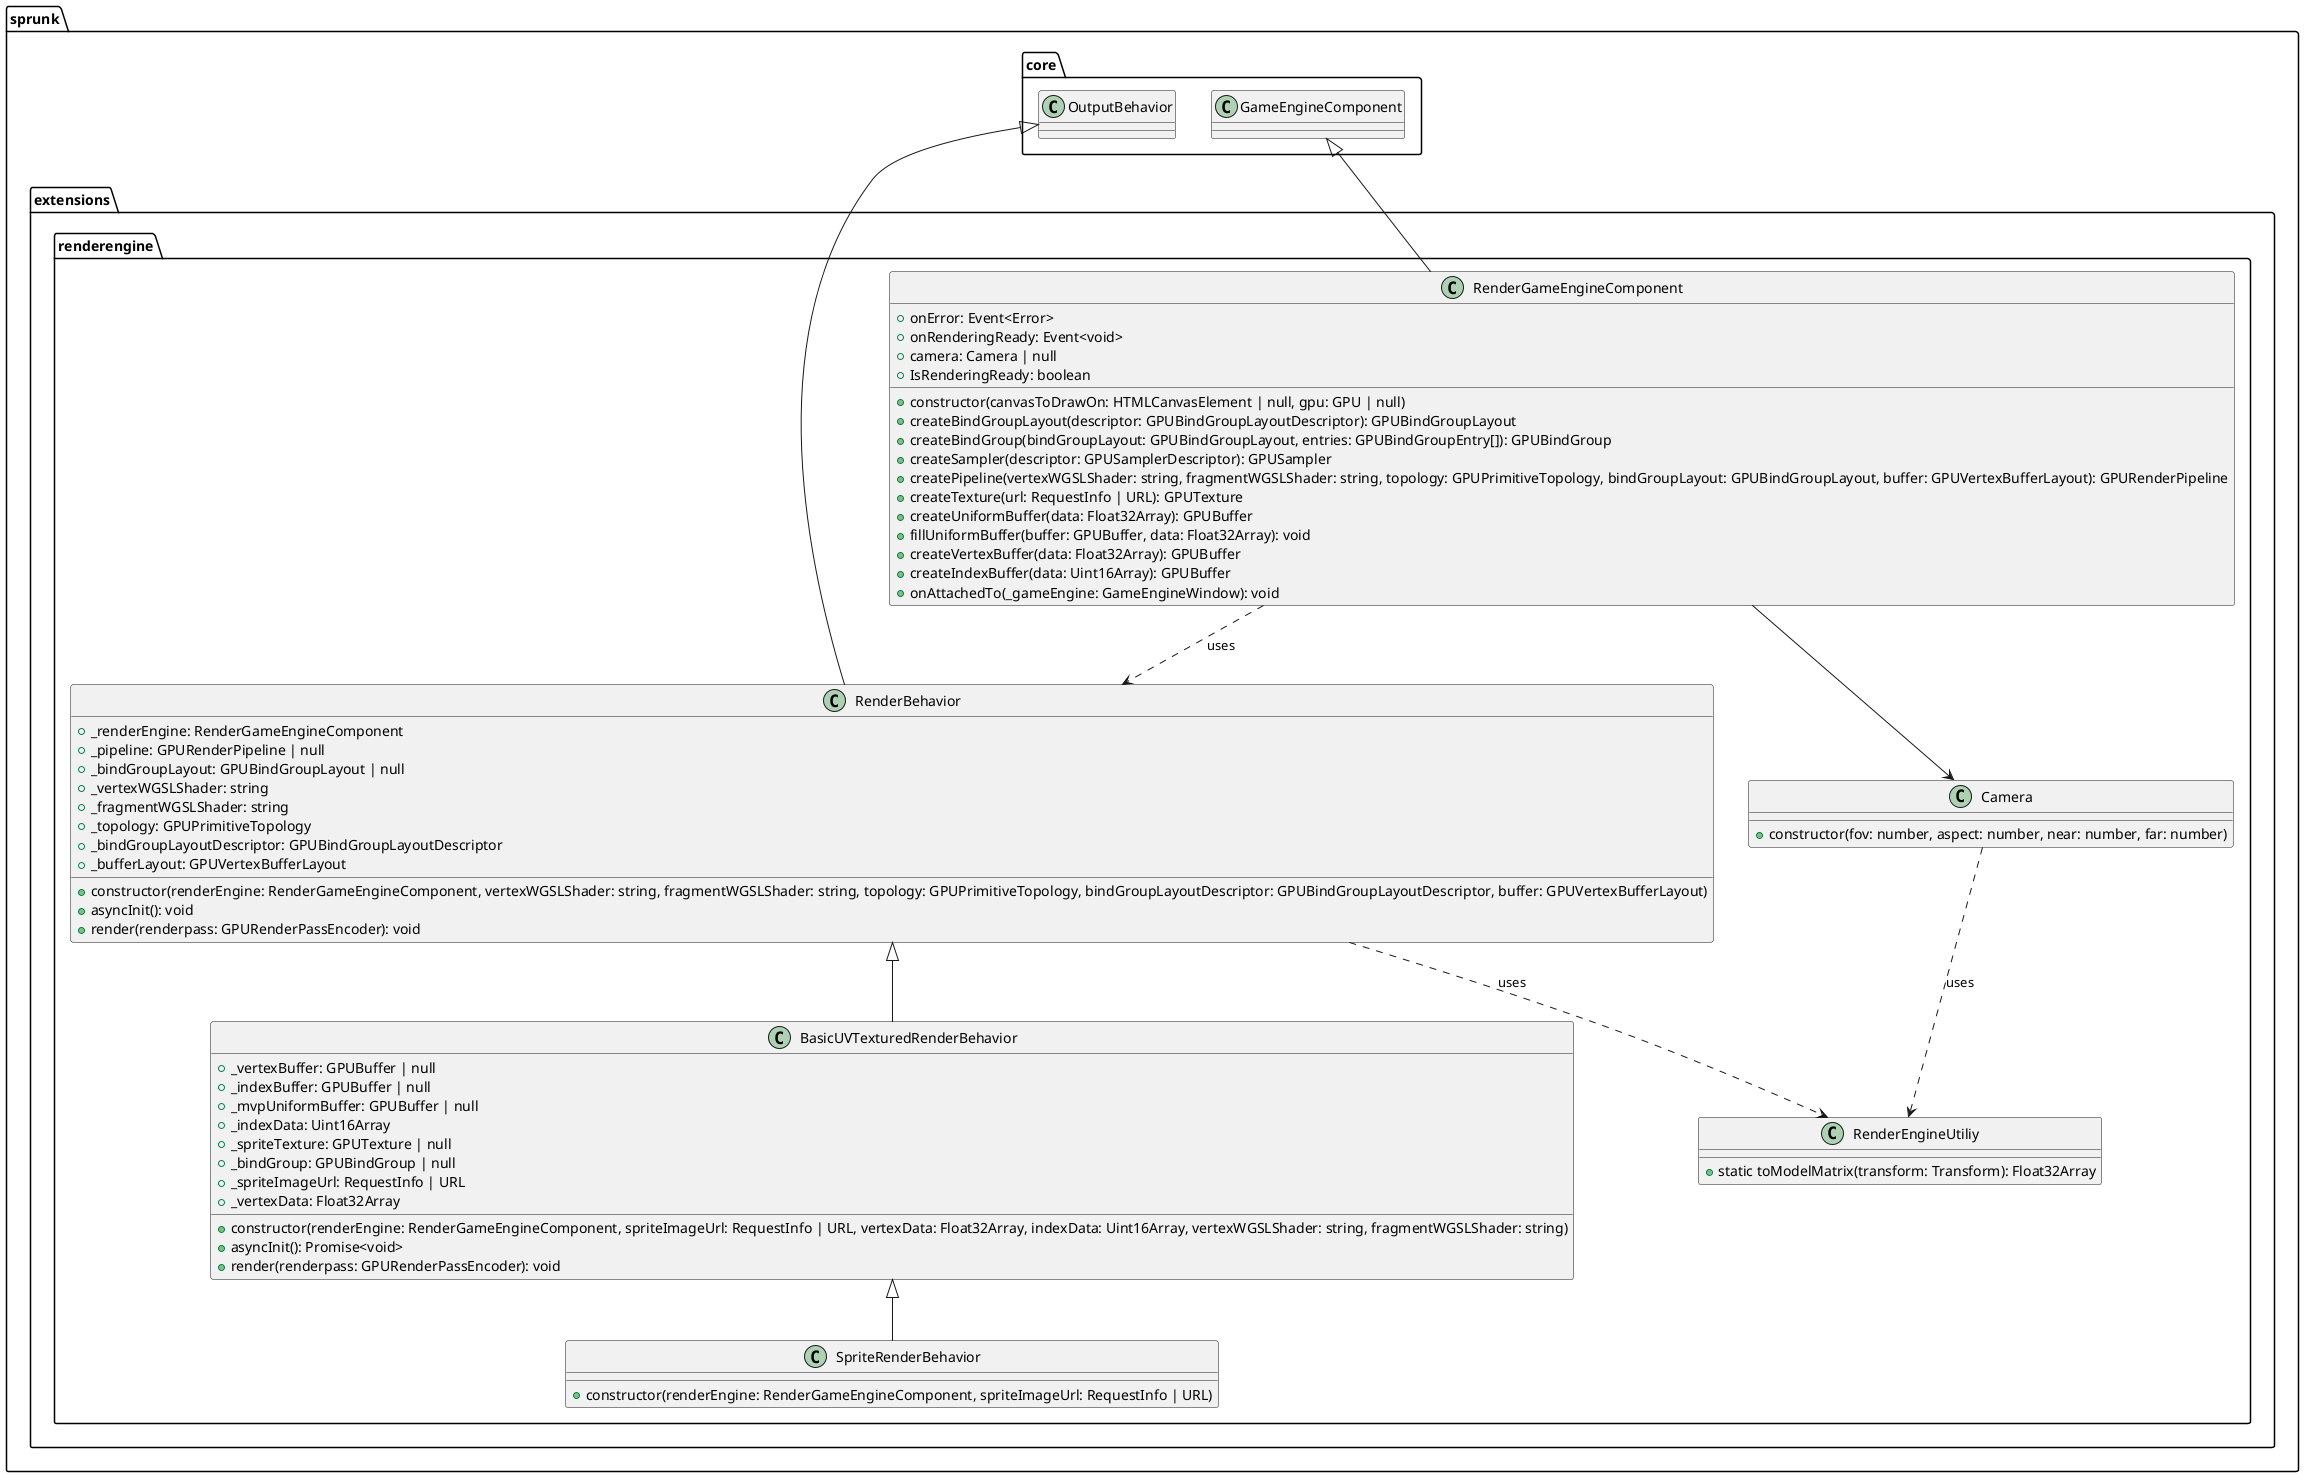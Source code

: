 @startuml

package sprunk.core{
    class OutputBehavior
    class GameEngineComponent
}

package sprunk.extensions.renderengine {
class RenderGameEngineComponent {
  +onError: Event<Error>
  +onRenderingReady: Event<void>
  +camera: Camera | null
  +IsRenderingReady: boolean
  +constructor(canvasToDrawOn: HTMLCanvasElement | null, gpu: GPU | null)
  +createBindGroupLayout(descriptor: GPUBindGroupLayoutDescriptor): GPUBindGroupLayout
  +createBindGroup(bindGroupLayout: GPUBindGroupLayout, entries: GPUBindGroupEntry[]): GPUBindGroup
  +createSampler(descriptor: GPUSamplerDescriptor): GPUSampler
  +createPipeline(vertexWGSLShader: string, fragmentWGSLShader: string, topology: GPUPrimitiveTopology, bindGroupLayout: GPUBindGroupLayout, buffer: GPUVertexBufferLayout): GPURenderPipeline
  +createTexture(url: RequestInfo | URL): GPUTexture
  +createUniformBuffer(data: Float32Array): GPUBuffer
  +fillUniformBuffer(buffer: GPUBuffer, data: Float32Array): void
  +createVertexBuffer(data: Float32Array): GPUBuffer
  +createIndexBuffer(data: Uint16Array): GPUBuffer
  +onAttachedTo(_gameEngine: GameEngineWindow): void
}

class SpriteRenderBehavior {
  +constructor(renderEngine: RenderGameEngineComponent, spriteImageUrl: RequestInfo | URL)
}

class RenderEngineUtiliy {
  +static toModelMatrix(transform: Transform): Float32Array
}

class RenderBehavior {
  +_renderEngine: RenderGameEngineComponent
  +_pipeline: GPURenderPipeline | null
  +_bindGroupLayout: GPUBindGroupLayout | null
  +_vertexWGSLShader: string
  +_fragmentWGSLShader: string
  +_topology: GPUPrimitiveTopology
  +_bindGroupLayoutDescriptor: GPUBindGroupLayoutDescriptor
  +_bufferLayout: GPUVertexBufferLayout
  +constructor(renderEngine: RenderGameEngineComponent, vertexWGSLShader: string, fragmentWGSLShader: string, topology: GPUPrimitiveTopology, bindGroupLayoutDescriptor: GPUBindGroupLayoutDescriptor, buffer: GPUVertexBufferLayout)
  +asyncInit(): void
  +render(renderpass: GPURenderPassEncoder): void
}

class Camera {
  +constructor(fov: number, aspect: number, near: number, far: number)
}

class BasicUVTexturedRenderBehavior {
  +_vertexBuffer: GPUBuffer | null
  +_indexBuffer: GPUBuffer | null
  +_mvpUniformBuffer: GPUBuffer | null
  +_indexData: Uint16Array
  +_spriteTexture: GPUTexture | null
  +_bindGroup: GPUBindGroup | null
  +_spriteImageUrl: RequestInfo | URL
  +_vertexData: Float32Array
  +constructor(renderEngine: RenderGameEngineComponent, spriteImageUrl: RequestInfo | URL, vertexData: Float32Array, indexData: Uint16Array, vertexWGSLShader: string, fragmentWGSLShader: string)
  +asyncInit(): Promise<void>
  +render(renderpass: GPURenderPassEncoder): void
}

RenderGameEngineComponent -up-|> GameEngineComponent
RenderBehavior -up-|> OutputBehavior
SpriteRenderBehavior -up-|> BasicUVTexturedRenderBehavior
BasicUVTexturedRenderBehavior -up-|> RenderBehavior

RenderGameEngineComponent --> Camera
RenderGameEngineComponent ..> RenderBehavior : "uses"
RenderBehavior ..> RenderEngineUtiliy : "uses"
Camera ..> RenderEngineUtiliy : "uses"
}

@enduml
